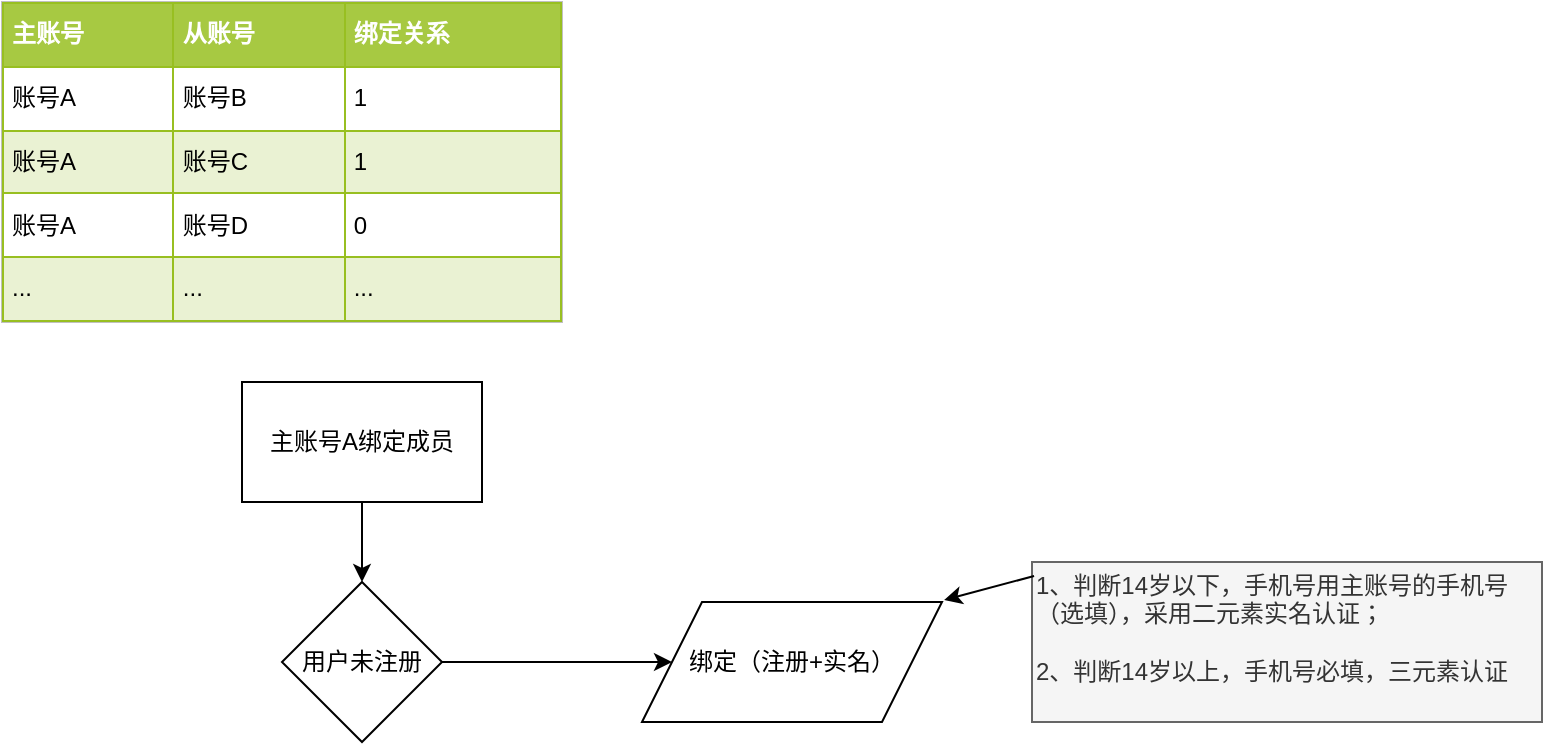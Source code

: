 <mxfile version="10.6.5" type="github"><diagram id="EazTTHpQq72U-cMTI8lf" name="Page-1"><mxGraphModel dx="840" dy="484" grid="1" gridSize="10" guides="1" tooltips="1" connect="1" arrows="1" fold="1" page="1" pageScale="1" pageWidth="827" pageHeight="1169" math="0" shadow="0"><root><mxCell id="0"/><mxCell id="1" parent="0"/><mxCell id="QQGPjS9w3Oe_9Rv01Afg-2" value="&lt;table border=&quot;1&quot; width=&quot;100%&quot; cellpadding=&quot;4&quot; style=&quot;width: 100% ; height: 100% ; border-collapse: collapse&quot;&gt;&lt;tbody&gt;&lt;tr style=&quot;background-color: #a7c942 ; color: #ffffff ; border: 1px solid #98bf21&quot;&gt;&lt;th align=&quot;left&quot;&gt;主账号&lt;/th&gt;&lt;th align=&quot;left&quot;&gt;从账号&lt;/th&gt;&lt;th align=&quot;left&quot;&gt;绑定关系&lt;/th&gt;&lt;/tr&gt;&lt;tr style=&quot;border: 1px solid #98bf21&quot;&gt;&lt;td&gt;账号A&lt;/td&gt;&lt;td&gt;账号B&lt;/td&gt;&lt;td&gt;1&lt;/td&gt;&lt;/tr&gt;&lt;tr style=&quot;background-color: #eaf2d3 ; border: 1px solid #98bf21&quot;&gt;&lt;td&gt;账号A&lt;br&gt;&lt;/td&gt;&lt;td&gt;账号C&lt;/td&gt;&lt;td&gt;1&lt;/td&gt;&lt;/tr&gt;&lt;tr style=&quot;border: 1px solid #98bf21&quot;&gt;&lt;td&gt;账号A&lt;br&gt;&lt;/td&gt;&lt;td&gt;账号D&lt;/td&gt;&lt;td&gt;0&lt;/td&gt;&lt;/tr&gt;&lt;tr style=&quot;background-color: #eaf2d3 ; border: 1px solid #98bf21&quot;&gt;&lt;td&gt;...&lt;/td&gt;&lt;td&gt;...&lt;/td&gt;&lt;td&gt;...&lt;/td&gt;&lt;/tr&gt;&lt;/tbody&gt;&lt;/table&gt;" style="text;html=1;strokeColor=#c0c0c0;fillColor=#ffffff;overflow=fill;rounded=0;" vertex="1" parent="1"><mxGeometry x="45" y="120" width="280" height="160" as="geometry"/></mxCell><mxCell id="QQGPjS9w3Oe_9Rv01Afg-3" value="主账号A绑定成员" style="rounded=0;whiteSpace=wrap;html=1;" vertex="1" parent="1"><mxGeometry x="165" y="310" width="120" height="60" as="geometry"/></mxCell><mxCell id="QQGPjS9w3Oe_9Rv01Afg-4" value="用户未注册" style="rhombus;whiteSpace=wrap;html=1;" vertex="1" parent="1"><mxGeometry x="185" y="410" width="80" height="80" as="geometry"/></mxCell><mxCell id="QQGPjS9w3Oe_9Rv01Afg-5" value="" style="endArrow=classic;html=1;entryX=0.5;entryY=0;entryDx=0;entryDy=0;" edge="1" parent="1" source="QQGPjS9w3Oe_9Rv01Afg-3" target="QQGPjS9w3Oe_9Rv01Afg-4"><mxGeometry width="50" height="50" relative="1" as="geometry"><mxPoint x="45" y="560" as="sourcePoint"/><mxPoint x="95" y="510" as="targetPoint"/></mxGeometry></mxCell><mxCell id="QQGPjS9w3Oe_9Rv01Afg-6" value="绑定（注册+实名）" style="shape=parallelogram;perimeter=parallelogramPerimeter;whiteSpace=wrap;html=1;" vertex="1" parent="1"><mxGeometry x="365" y="420" width="150" height="60" as="geometry"/></mxCell><mxCell id="QQGPjS9w3Oe_9Rv01Afg-7" value="1、判断14岁以下，手机号用主账号的手机号（选填），采用二元素实名认证；&lt;br&gt;&lt;br&gt;2、判断14岁以上，手机号必填，三元素认证&lt;br&gt;&lt;br&gt;" style="text;html=1;align=left;verticalAlign=middle;whiteSpace=wrap;rounded=0;fillColor=#f5f5f5;strokeColor=#666666;fontColor=#333333;" vertex="1" parent="1"><mxGeometry x="560" y="400" width="255" height="80" as="geometry"/></mxCell><mxCell id="QQGPjS9w3Oe_9Rv01Afg-10" value="" style="endArrow=classic;html=1;entryX=0;entryY=0.5;entryDx=0;entryDy=0;exitX=1;exitY=0.5;exitDx=0;exitDy=0;" edge="1" parent="1" source="QQGPjS9w3Oe_9Rv01Afg-4" target="QQGPjS9w3Oe_9Rv01Afg-6"><mxGeometry width="50" height="50" relative="1" as="geometry"><mxPoint x="120" y="560" as="sourcePoint"/><mxPoint x="170" y="510" as="targetPoint"/></mxGeometry></mxCell><mxCell id="QQGPjS9w3Oe_9Rv01Afg-11" value="" style="endArrow=classic;html=1;entryX=1.007;entryY=-0.017;entryDx=0;entryDy=0;entryPerimeter=0;exitX=0.004;exitY=0.088;exitDx=0;exitDy=0;exitPerimeter=0;" edge="1" parent="1" source="QQGPjS9w3Oe_9Rv01Afg-7" target="QQGPjS9w3Oe_9Rv01Afg-6"><mxGeometry width="50" height="50" relative="1" as="geometry"><mxPoint x="540" y="350" as="sourcePoint"/><mxPoint x="590" y="300" as="targetPoint"/></mxGeometry></mxCell></root></mxGraphModel></diagram></mxfile>